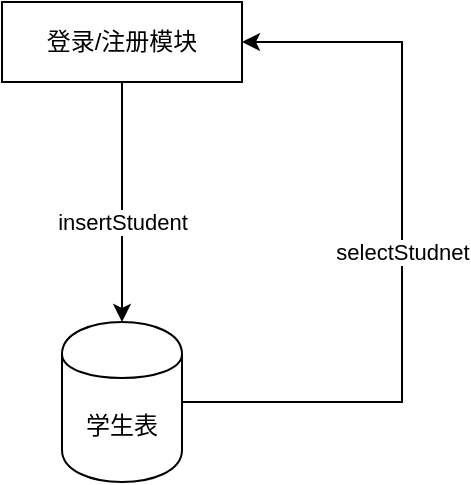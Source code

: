 <mxfile version="13.5.1" type="device"><diagram id="1067oFxtGMfDyS9zB6VU" name="Page-1"><mxGraphModel dx="1264" dy="601" grid="1" gridSize="10" guides="1" tooltips="1" connect="1" arrows="1" fold="1" page="1" pageScale="1" pageWidth="827" pageHeight="1169" math="0" shadow="0"><root><mxCell id="0"/><mxCell id="1" parent="0"/><mxCell id="50C9dfeBh4RYL2ZqerH1-1" value="&lt;span style=&quot;color: rgb(0 , 0 , 0) ; font-family: &amp;#34;helvetica&amp;#34; ; font-size: 11px ; font-style: normal ; font-weight: 400 ; letter-spacing: normal ; text-align: center ; text-indent: 0px ; text-transform: none ; word-spacing: 0px ; background-color: rgb(255 , 255 , 255) ; display: inline ; float: none&quot;&gt;selectStudnet&lt;/span&gt;" style="edgeStyle=orthogonalEdgeStyle;rounded=0;orthogonalLoop=1;jettySize=auto;html=1;entryX=1;entryY=0.5;entryDx=0;entryDy=0;" edge="1" parent="1" source="IiLd0mx7cwh3jzifQ2A1-4" target="APnBrsxIo6V9IDQPIDNN-1"><mxGeometry relative="1" as="geometry"><Array as="points"><mxPoint x="450" y="280"/><mxPoint x="450" y="100"/></Array></mxGeometry></mxCell><mxCell id="IiLd0mx7cwh3jzifQ2A1-4" value="学生表" style="shape=cylinder;whiteSpace=wrap;html=1;boundedLbl=1;backgroundOutline=1;" parent="1" vertex="1"><mxGeometry x="280" y="240" width="60" height="80" as="geometry"/></mxCell><mxCell id="APnBrsxIo6V9IDQPIDNN-2" value="insertStudent" style="edgeStyle=orthogonalEdgeStyle;rounded=0;orthogonalLoop=1;jettySize=auto;html=1;entryX=0.5;entryY=0;entryDx=0;entryDy=0;" parent="1" source="APnBrsxIo6V9IDQPIDNN-1" target="IiLd0mx7cwh3jzifQ2A1-4" edge="1"><mxGeometry x="0.167" relative="1" as="geometry"><mxPoint as="offset"/></mxGeometry></mxCell><mxCell id="APnBrsxIo6V9IDQPIDNN-1" value="登录/注册模块" style="rounded=0;whiteSpace=wrap;html=1;" parent="1" vertex="1"><mxGeometry x="250" y="80" width="120" height="40" as="geometry"/></mxCell></root></mxGraphModel></diagram></mxfile>
